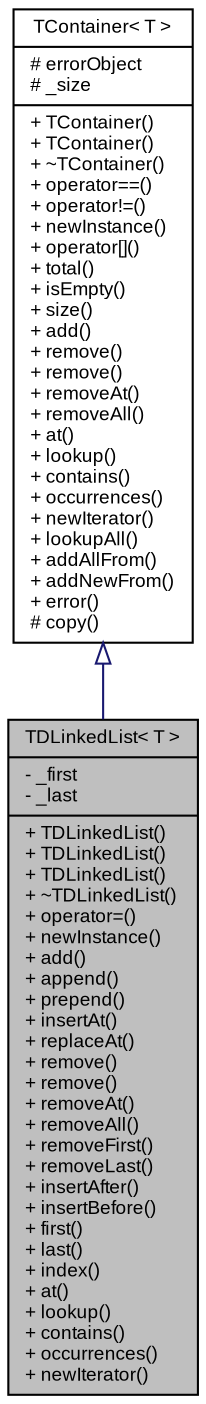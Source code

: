 digraph G
{
  bgcolor="transparent";
  edge [fontname="Arial",fontsize="9",labelfontname="Arial",labelfontsize="9"];
  node [fontname="Arial",fontsize="9",shape=record];
  Node1 [label="{TDLinkedList\< T \>\n|- _first\l- _last\l|+ TDLinkedList()\l+ TDLinkedList()\l+ TDLinkedList()\l+ ~TDLinkedList()\l+ operator=()\l+ newInstance()\l+ add()\l+ append()\l+ prepend()\l+ insertAt()\l+ replaceAt()\l+ remove()\l+ remove()\l+ removeAt()\l+ removeAll()\l+ removeFirst()\l+ removeLast()\l+ insertAfter()\l+ insertBefore()\l+ first()\l+ last()\l+ index()\l+ at()\l+ lookup()\l+ contains()\l+ occurrences()\l+ newIterator()\l}",height=0.2,width=0.4,color="black", fillcolor="grey75", style="filled" fontcolor="black"];
  Node2 -> Node1 [dir=back,color="midnightblue",fontsize="9",style="solid",arrowtail="empty",fontname="Arial"];
  Node2 [label="{TContainer\< T \>\n|# errorObject\l# _size\l|+ TContainer()\l+ TContainer()\l+ ~TContainer()\l+ operator==()\l+ operator!=()\l+ newInstance()\l+ operator[]()\l+ total()\l+ isEmpty()\l+ size()\l+ add()\l+ remove()\l+ remove()\l+ removeAt()\l+ removeAll()\l+ at()\l+ lookup()\l+ contains()\l+ occurrences()\l+ newIterator()\l+ lookupAll()\l+ addAllFrom()\l+ addNewFrom()\l+ error()\l# copy()\l}",height=0.2,width=0.4,color="black",URL="$classSteinberg_1_1TContainer.html",tooltip="Template container base class (abstract)."];
}
